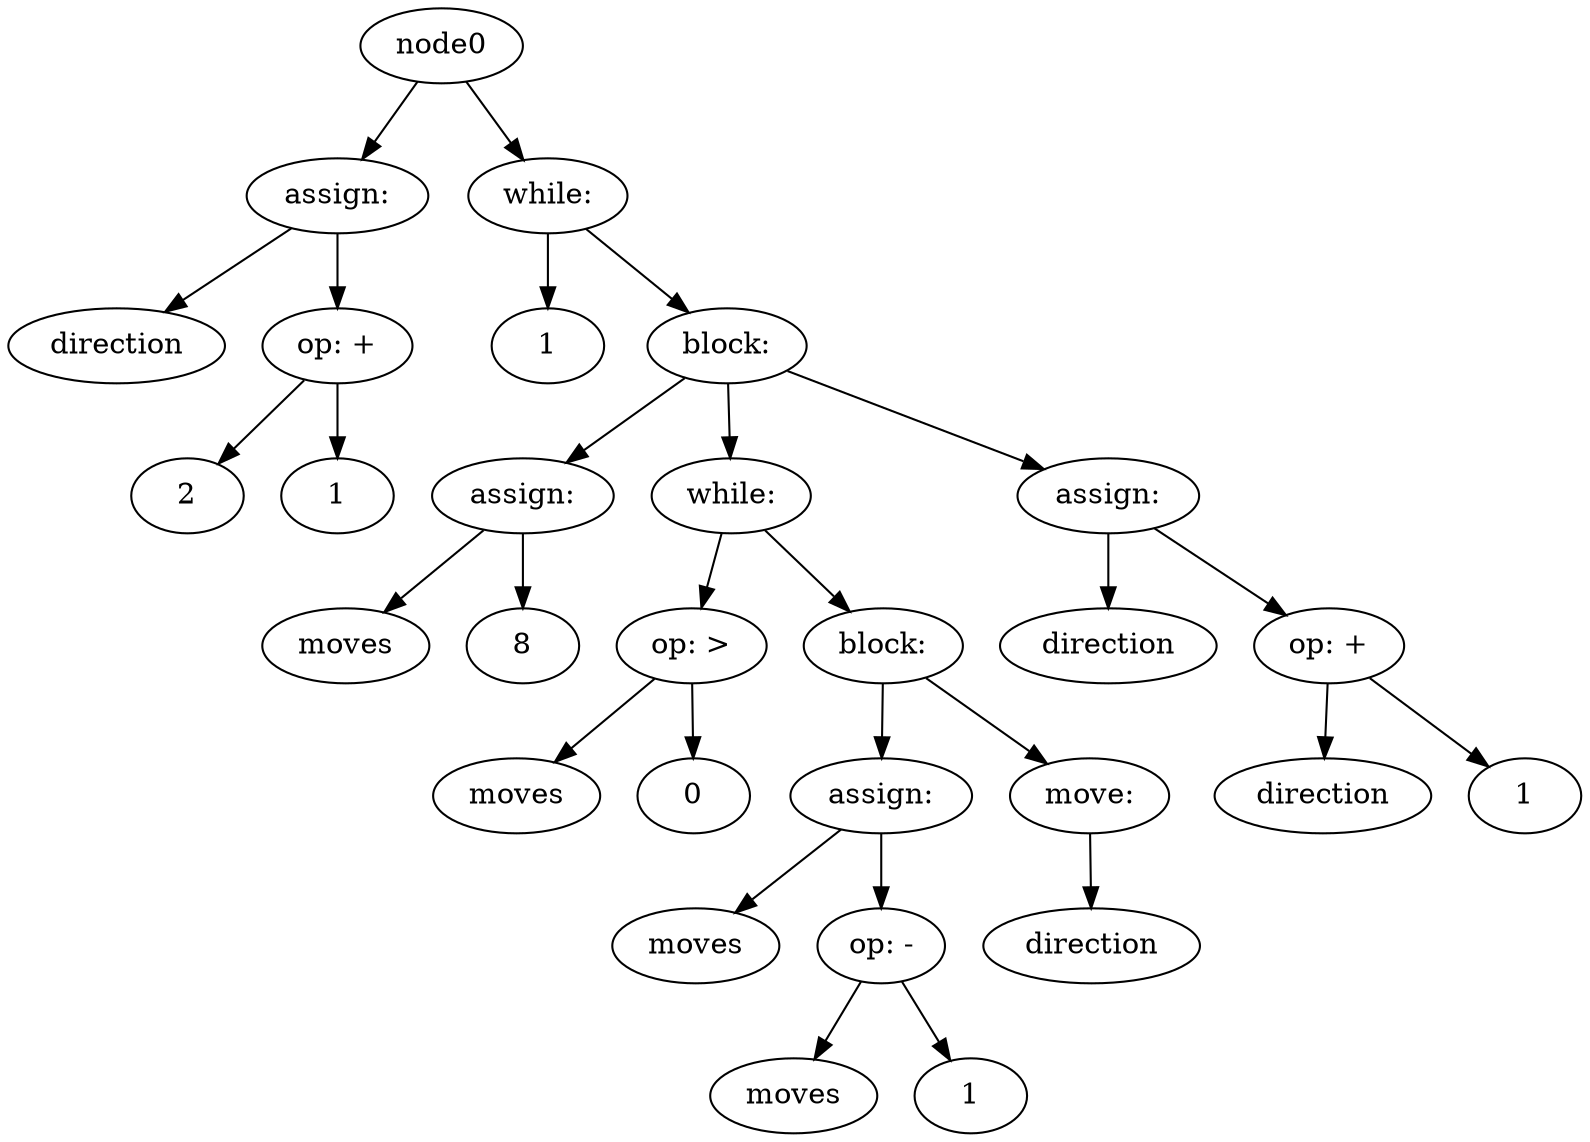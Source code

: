 digraph G {
node5 [ label = "assign:"];
node0 -> node5;
node1 [ label = "direction"];
node5 -> node1;
node2 [ label = "2"];
node4 -> node2;
node4 [ label = "op: +"];
node3 [ label = "1"];
node4 -> node3;
node5 -> node4;
node28 [ label = "while:"];
node0 -> node28;
node6 [ label = "1"];
node28 -> node6;
node7 [ label = "block:" ];
node28 -> node7;
node10 [ label = "assign:"];
node7 -> node10;
node8 [ label = "moves"];
node10 -> node8;
node9 [ label = "8"];
node10 -> node9;
node22 [ label = "while:"];
node7 -> node22;
node11 [ label = "moves"];
node13 -> node11;
node13 [ label = "op: >"];
node12 [ label = "0"];
node13 -> node12;
node22 -> node13;
node14 [ label = "block:" ];
node22 -> node14;
node19 [ label = "assign:"];
node14 -> node19;
node15 [ label = "moves"];
node19 -> node15;
node16 [ label = "moves"];
node18 -> node16;
node18 [ label = "op: -"];
node17 [ label = "1"];
node18 -> node17;
node19 -> node18;
node21 [ label = "move:"];
node14 -> node21;
node20 [ label = "direction"];
node21 -> node20;
node27 [ label = "assign:"];
node7 -> node27;
node23 [ label = "direction"];
node27 -> node23;
node24 [ label = "direction"];
node26 -> node24;
node26 [ label = "op: +"];
node25 [ label = "1"];
node26 -> node25;
node27 -> node26;

}
